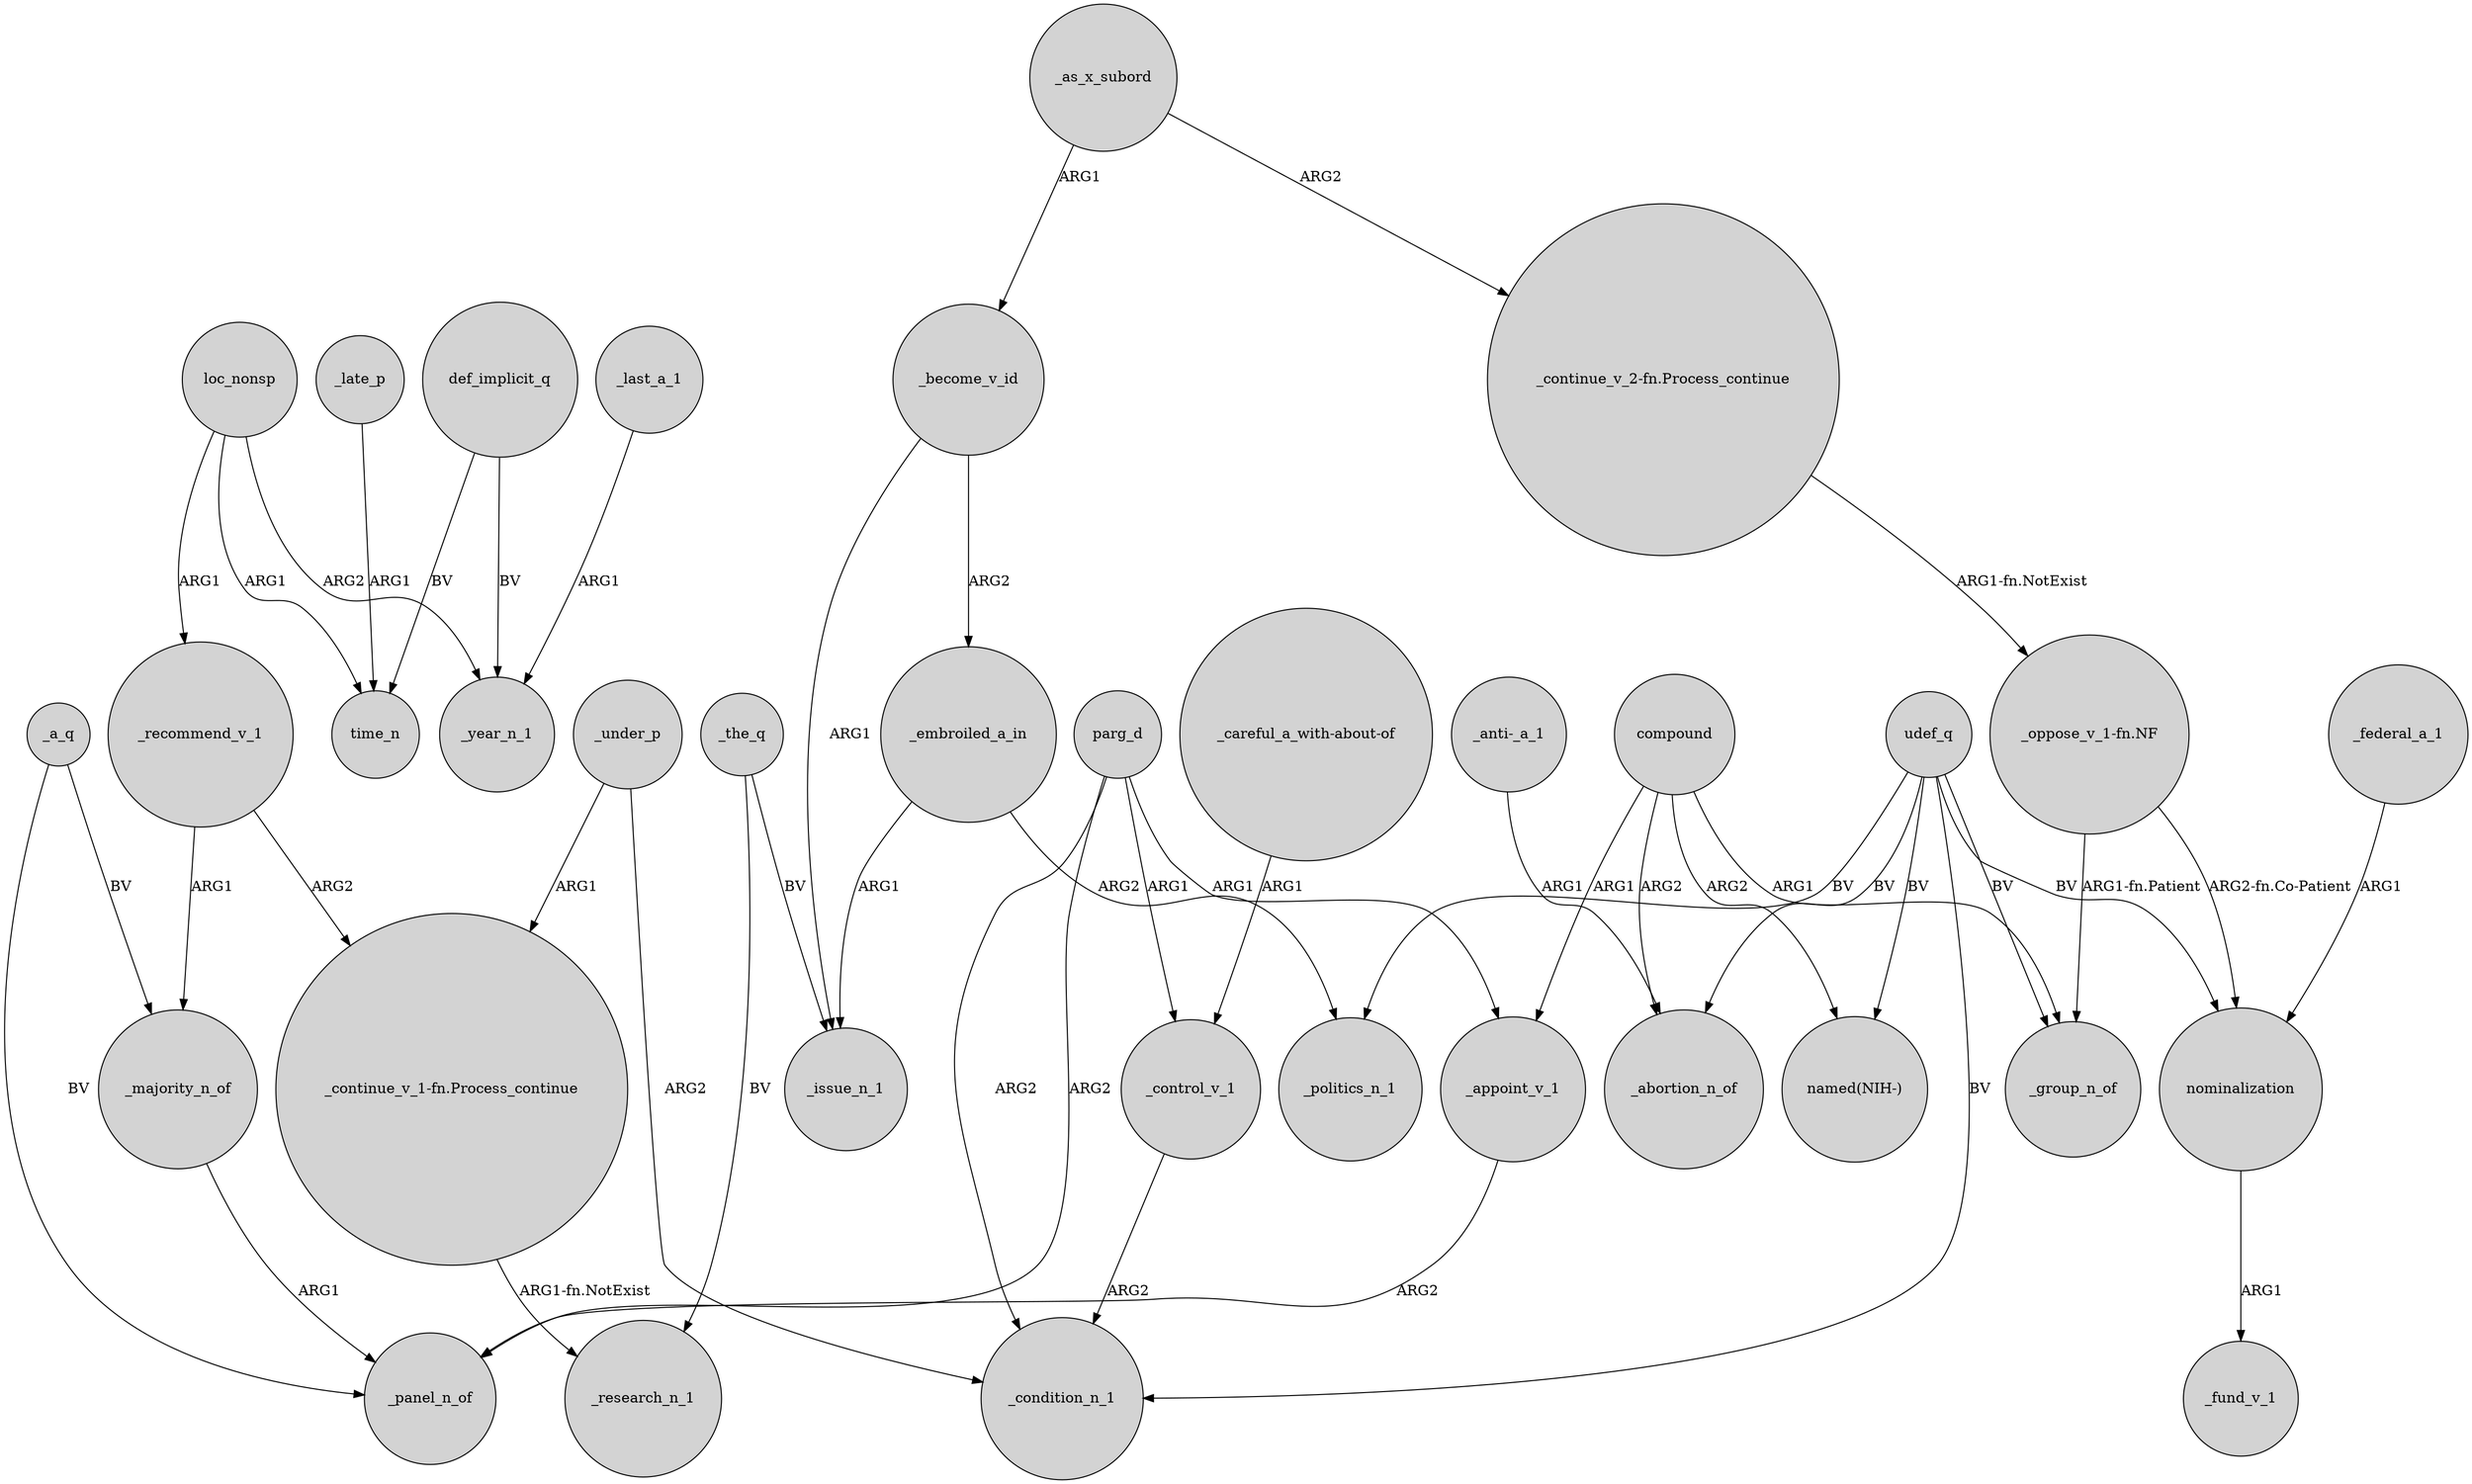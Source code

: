 digraph {
	node [shape=circle style=filled]
	_late_p -> time_n [label=ARG1]
	_the_q -> _research_n_1 [label=BV]
	_recommend_v_1 -> "_continue_v_1-fn.Process_continue" [label=ARG2]
	"_anti-_a_1" -> _abortion_n_of [label=ARG1]
	loc_nonsp -> _recommend_v_1 [label=ARG1]
	_recommend_v_1 -> _majority_n_of [label=ARG1]
	_under_p -> "_continue_v_1-fn.Process_continue" [label=ARG1]
	"_careful_a_with-about-of" -> _control_v_1 [label=ARG1]
	compound -> _appoint_v_1 [label=ARG1]
	def_implicit_q -> _year_n_1 [label=BV]
	_become_v_id -> _issue_n_1 [label=ARG1]
	nominalization -> _fund_v_1 [label=ARG1]
	compound -> "named(NIH-)" [label=ARG2]
	_become_v_id -> _embroiled_a_in [label=ARG2]
	_as_x_subord -> "_continue_v_2-fn.Process_continue" [label=ARG2]
	parg_d -> _control_v_1 [label=ARG1]
	_a_q -> _majority_n_of [label=BV]
	_appoint_v_1 -> _panel_n_of [label=ARG2]
	_embroiled_a_in -> _issue_n_1 [label=ARG1]
	loc_nonsp -> time_n [label=ARG1]
	_the_q -> _issue_n_1 [label=BV]
	udef_q -> _politics_n_1 [label=BV]
	_control_v_1 -> _condition_n_1 [label=ARG2]
	parg_d -> _condition_n_1 [label=ARG2]
	udef_q -> _condition_n_1 [label=BV]
	"_oppose_v_1-fn.NF" -> nominalization [label="ARG2-fn.Co-Patient"]
	parg_d -> _appoint_v_1 [label=ARG1]
	"_oppose_v_1-fn.NF" -> _group_n_of [label="ARG1-fn.Patient"]
	loc_nonsp -> _year_n_1 [label=ARG2]
	_a_q -> _panel_n_of [label=BV]
	parg_d -> _panel_n_of [label=ARG2]
	_last_a_1 -> _year_n_1 [label=ARG1]
	udef_q -> nominalization [label=BV]
	_under_p -> _condition_n_1 [label=ARG2]
	_as_x_subord -> _become_v_id [label=ARG1]
	_federal_a_1 -> nominalization [label=ARG1]
	udef_q -> "named(NIH-)" [label=BV]
	"_continue_v_1-fn.Process_continue" -> _research_n_1 [label="ARG1-fn.NotExist"]
	_embroiled_a_in -> _politics_n_1 [label=ARG2]
	udef_q -> _abortion_n_of [label=BV]
	compound -> _abortion_n_of [label=ARG2]
	"_continue_v_2-fn.Process_continue" -> "_oppose_v_1-fn.NF" [label="ARG1-fn.NotExist"]
	udef_q -> _group_n_of [label=BV]
	compound -> _group_n_of [label=ARG1]
	def_implicit_q -> time_n [label=BV]
	_majority_n_of -> _panel_n_of [label=ARG1]
}
